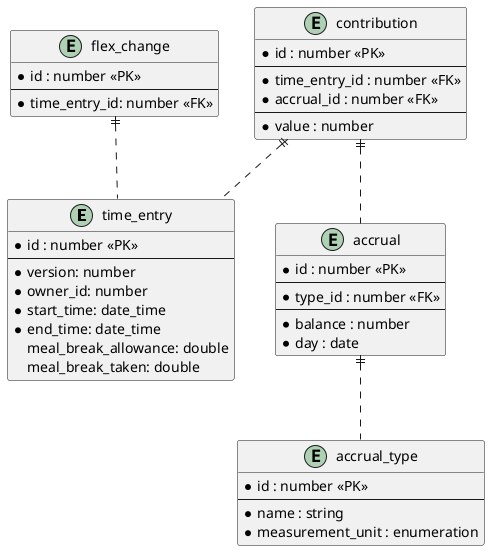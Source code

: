 @startuml

entity time_entry {
  * id : number <<PK>>
  --
  * version: number
  * owner_id: number
  * start_time: date_time
  * end_time: date_time
  meal_break_allowance: double
  meal_break_taken: double  
}

entity flex_change {
  * id : number <<PK>>
  --
  * time_entry_id: number <<FK>>
}

entity accrual {
  * id : number <<PK>>
  --
  * type_id : number <<FK>>
  --
  * balance : number
  * day : date
}

entity contribution {
  * id : number <<PK>>
  --
  * time_entry_id : number <<FK>>
  * accrual_id : number <<FK>>
  --
  * value : number
}

entity accrual_type {
  * id : number <<PK>>
  --
  * name : string
  * measurement_unit : enumeration
}
accrual ||.. accrual_type
contribution ||.. accrual
contribution ||.. time_entry
flex_change ||.. time_entry

@enduml
